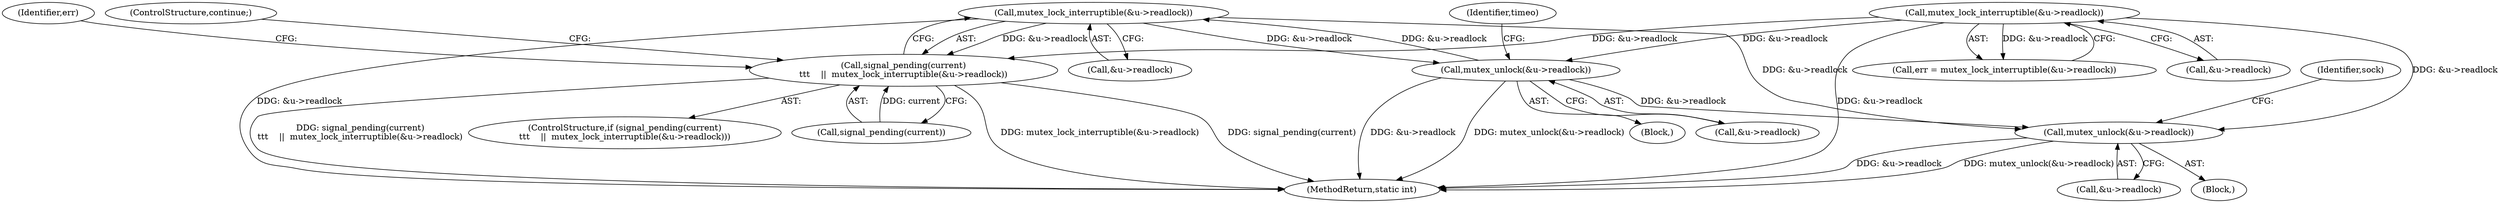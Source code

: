 digraph "0_linux_f3d3342602f8bcbf37d7c46641cb9bca7618eb1c_36@API" {
"1000292" [label="(Call,mutex_lock_interruptible(&u->readlock))"];
"1000277" [label="(Call,mutex_unlock(&u->readlock))"];
"1000292" [label="(Call,mutex_lock_interruptible(&u->readlock))"];
"1000207" [label="(Call,mutex_lock_interruptible(&u->readlock))"];
"1000289" [label="(Call,signal_pending(current)\n\t\t\t    ||  mutex_lock_interruptible(&u->readlock))"];
"1000518" [label="(Call,mutex_unlock(&u->readlock))"];
"1000290" [label="(Call,signal_pending(current))"];
"1000293" [label="(Call,&u->readlock)"];
"1000292" [label="(Call,mutex_lock_interruptible(&u->readlock))"];
"1000518" [label="(Call,mutex_unlock(&u->readlock))"];
"1000283" [label="(Identifier,timeo)"];
"1000303" [label="(ControlStructure,continue;)"];
"1000113" [label="(Block,)"];
"1000288" [label="(ControlStructure,if (signal_pending(current)\n\t\t\t    ||  mutex_lock_interruptible(&u->readlock)))"];
"1000207" [label="(Call,mutex_lock_interruptible(&u->readlock))"];
"1000277" [label="(Call,mutex_unlock(&u->readlock))"];
"1000289" [label="(Call,signal_pending(current)\n\t\t\t    ||  mutex_lock_interruptible(&u->readlock))"];
"1000241" [label="(Block,)"];
"1000205" [label="(Call,err = mutex_lock_interruptible(&u->readlock))"];
"1000532" [label="(MethodReturn,static int)"];
"1000208" [label="(Call,&u->readlock)"];
"1000524" [label="(Identifier,sock)"];
"1000519" [label="(Call,&u->readlock)"];
"1000278" [label="(Call,&u->readlock)"];
"1000299" [label="(Identifier,err)"];
"1000292" -> "1000289"  [label="AST: "];
"1000292" -> "1000293"  [label="CFG: "];
"1000293" -> "1000292"  [label="AST: "];
"1000289" -> "1000292"  [label="CFG: "];
"1000292" -> "1000532"  [label="DDG: &u->readlock"];
"1000292" -> "1000277"  [label="DDG: &u->readlock"];
"1000292" -> "1000289"  [label="DDG: &u->readlock"];
"1000277" -> "1000292"  [label="DDG: &u->readlock"];
"1000292" -> "1000518"  [label="DDG: &u->readlock"];
"1000277" -> "1000241"  [label="AST: "];
"1000277" -> "1000278"  [label="CFG: "];
"1000278" -> "1000277"  [label="AST: "];
"1000283" -> "1000277"  [label="CFG: "];
"1000277" -> "1000532"  [label="DDG: &u->readlock"];
"1000277" -> "1000532"  [label="DDG: mutex_unlock(&u->readlock)"];
"1000207" -> "1000277"  [label="DDG: &u->readlock"];
"1000277" -> "1000518"  [label="DDG: &u->readlock"];
"1000207" -> "1000205"  [label="AST: "];
"1000207" -> "1000208"  [label="CFG: "];
"1000208" -> "1000207"  [label="AST: "];
"1000205" -> "1000207"  [label="CFG: "];
"1000207" -> "1000532"  [label="DDG: &u->readlock"];
"1000207" -> "1000205"  [label="DDG: &u->readlock"];
"1000207" -> "1000289"  [label="DDG: &u->readlock"];
"1000207" -> "1000518"  [label="DDG: &u->readlock"];
"1000289" -> "1000288"  [label="AST: "];
"1000289" -> "1000290"  [label="CFG: "];
"1000290" -> "1000289"  [label="AST: "];
"1000299" -> "1000289"  [label="CFG: "];
"1000303" -> "1000289"  [label="CFG: "];
"1000289" -> "1000532"  [label="DDG: mutex_lock_interruptible(&u->readlock)"];
"1000289" -> "1000532"  [label="DDG: signal_pending(current)"];
"1000289" -> "1000532"  [label="DDG: signal_pending(current)\n\t\t\t    ||  mutex_lock_interruptible(&u->readlock)"];
"1000290" -> "1000289"  [label="DDG: current"];
"1000518" -> "1000113"  [label="AST: "];
"1000518" -> "1000519"  [label="CFG: "];
"1000519" -> "1000518"  [label="AST: "];
"1000524" -> "1000518"  [label="CFG: "];
"1000518" -> "1000532"  [label="DDG: &u->readlock"];
"1000518" -> "1000532"  [label="DDG: mutex_unlock(&u->readlock)"];
}
